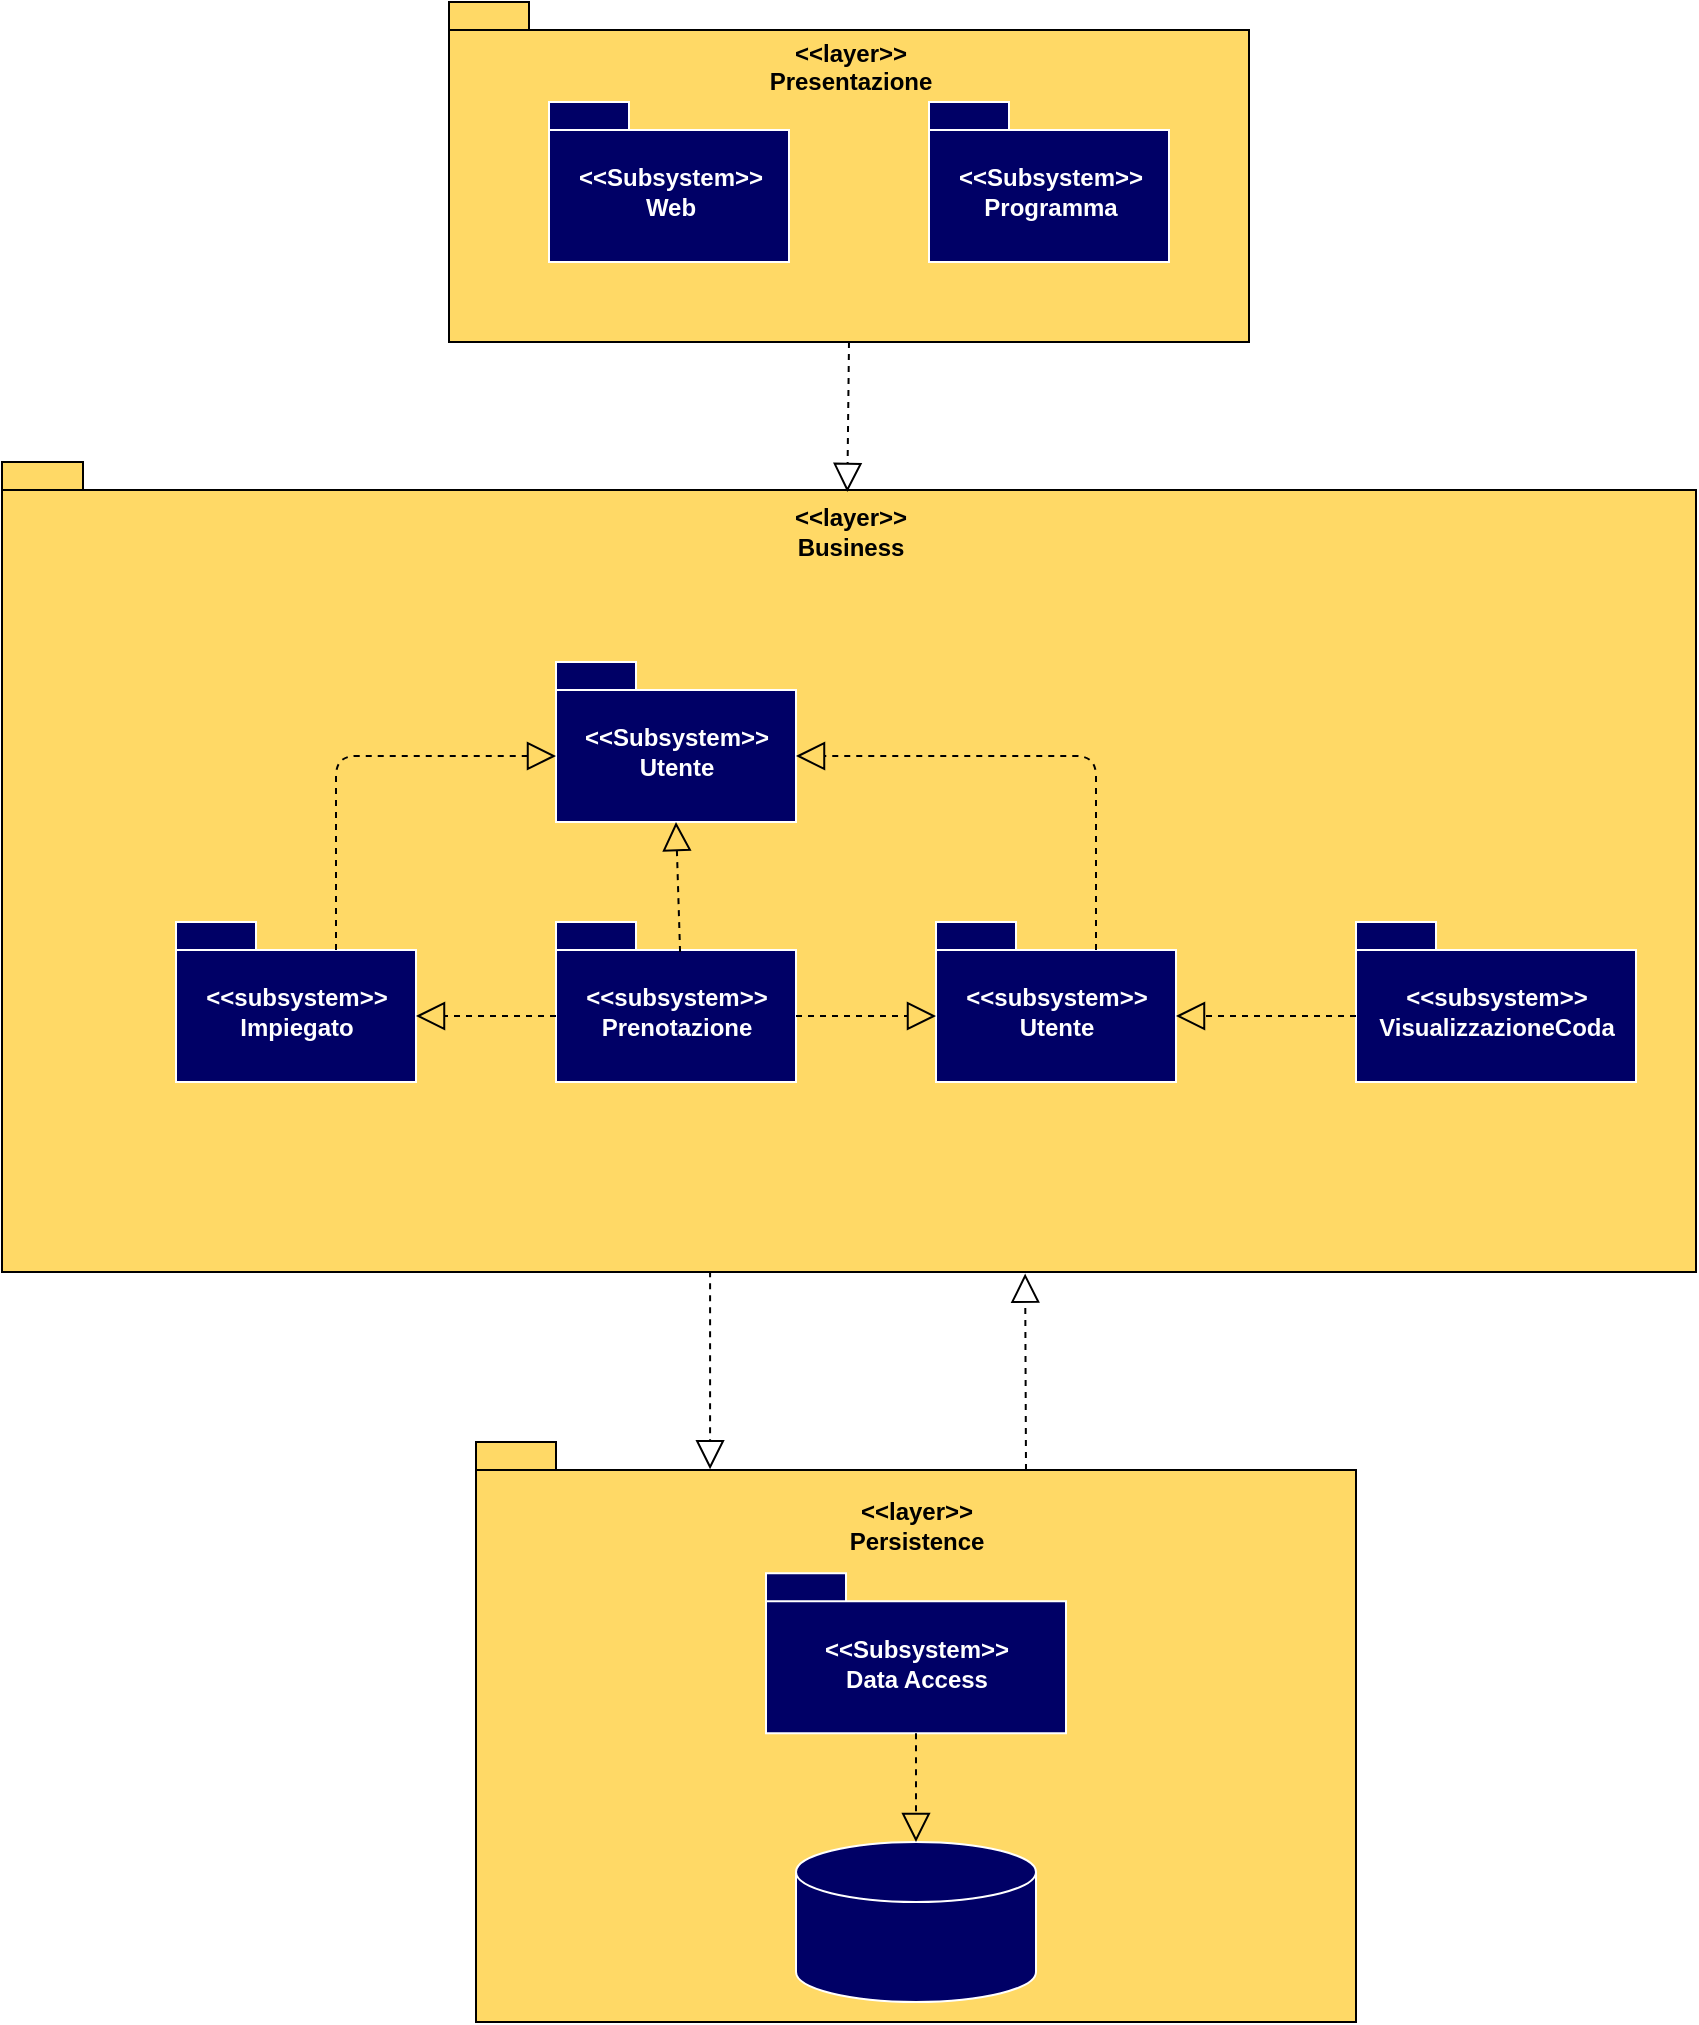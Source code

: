 <mxfile version="13.9.5" type="device"><diagram id="EsCHm1rKNgnVvCrNC1Yf" name="Page-1"><mxGraphModel dx="1714" dy="1284" grid="1" gridSize="10" guides="1" tooltips="1" connect="1" arrows="1" fold="1" page="1" pageScale="1" pageWidth="827" pageHeight="1169" math="0" shadow="0"><root><mxCell id="0"/><mxCell id="1" parent="0"/><mxCell id="Btxlrm9Z0xRq0h87VH1S-1" value="&lt;div&gt;&amp;lt;&amp;lt;layer&amp;gt;&amp;gt;&lt;/div&gt;&lt;div&gt;Presentazione&lt;br&gt;&lt;/div&gt;&lt;div&gt;&lt;br&gt;&lt;/div&gt;&lt;div&gt;&lt;br&gt;&lt;/div&gt;&lt;div&gt;&lt;br&gt;&lt;/div&gt;&lt;div&gt;&lt;br&gt;&lt;/div&gt;&lt;div&gt;&lt;br&gt;&lt;/div&gt;&lt;div&gt;&lt;br&gt;&lt;/div&gt;&lt;div&gt;&lt;br&gt;&lt;/div&gt;&lt;div&gt;&lt;br&gt;&lt;/div&gt;" style="shape=folder;fontStyle=1;spacingTop=10;tabWidth=40;tabHeight=14;tabPosition=left;html=1;fillColor=#FFD966;" parent="1" vertex="1"><mxGeometry x="286.5" y="30" width="400" height="170" as="geometry"/></mxCell><mxCell id="Btxlrm9Z0xRq0h87VH1S-2" value="&lt;div&gt;&lt;font color=&quot;#FFFFFF&quot;&gt;&amp;lt;&amp;lt;Subsystem&amp;gt;&amp;gt;&lt;br&gt;&lt;/font&gt;&lt;/div&gt;&lt;div&gt;&lt;font color=&quot;#FFFFFF&quot;&gt;Web&lt;/font&gt;&lt;/div&gt;" style="shape=folder;fontStyle=1;spacingTop=10;tabWidth=40;tabHeight=14;tabPosition=left;html=1;fillColor=#000066;strokeColor=#FFFFFF;" parent="1" vertex="1"><mxGeometry x="336.5" y="80" width="120" height="80" as="geometry"/></mxCell><mxCell id="Btxlrm9Z0xRq0h87VH1S-3" value="&lt;div&gt;&lt;font color=&quot;#FFFFFF&quot;&gt;&amp;lt;&amp;lt;Subsystem&amp;gt;&amp;gt;&lt;br&gt;&lt;/font&gt;&lt;/div&gt;&lt;div&gt;&lt;font color=&quot;#FFFFFF&quot;&gt;Programma&lt;/font&gt;&lt;/div&gt;" style="shape=folder;fontStyle=1;spacingTop=10;tabWidth=40;tabHeight=14;tabPosition=left;html=1;fillColor=#000066;strokeColor=#FFFFFF;" parent="1" vertex="1"><mxGeometry x="526.5" y="80" width="120" height="80" as="geometry"/></mxCell><mxCell id="Btxlrm9Z0xRq0h87VH1S-4" value="&lt;div&gt;&amp;lt;&amp;lt;layer&amp;gt;&amp;gt;&lt;/div&gt;&lt;div&gt;Business&lt;br&gt;&lt;/div&gt;&lt;div&gt;&lt;br&gt;&lt;/div&gt;&lt;div&gt;&lt;br&gt;&lt;/div&gt;&lt;div&gt;&lt;br&gt;&lt;/div&gt;&lt;div&gt;&lt;br&gt;&lt;/div&gt;&lt;div&gt;&lt;br&gt;&lt;/div&gt;&lt;div&gt;&lt;br&gt;&lt;/div&gt;&lt;div&gt;&lt;br&gt;&lt;/div&gt;&lt;div&gt;&lt;br&gt;&lt;/div&gt;&lt;div&gt;&lt;br&gt;&lt;/div&gt;&lt;div&gt;&lt;br&gt;&lt;/div&gt;&lt;div&gt;&lt;br&gt;&lt;/div&gt;&lt;div&gt;&lt;br&gt;&lt;/div&gt;&lt;div&gt;&lt;br&gt;&lt;/div&gt;&lt;div&gt;&lt;br&gt;&lt;/div&gt;&lt;div&gt;&lt;br&gt;&lt;/div&gt;&lt;div&gt;&lt;br&gt;&lt;/div&gt;&lt;div&gt;&lt;br&gt;&lt;/div&gt;&lt;div&gt;&lt;br&gt;&lt;/div&gt;&lt;div&gt;&lt;br&gt;&lt;/div&gt;&lt;div&gt;&lt;br&gt;&lt;/div&gt;&lt;div&gt;&lt;br&gt;&lt;/div&gt;&lt;div&gt;&lt;br&gt;&lt;/div&gt;&lt;div&gt;&lt;br&gt;&lt;/div&gt;&lt;div&gt;&lt;br&gt;&lt;/div&gt;" style="shape=folder;fontStyle=1;spacingTop=10;tabWidth=40;tabHeight=14;tabPosition=left;html=1;fillColor=#FFD966;" parent="1" vertex="1"><mxGeometry x="63" y="260" width="847" height="405" as="geometry"/></mxCell><mxCell id="Btxlrm9Z0xRq0h87VH1S-5" value="&lt;div&gt;&lt;font color=&quot;#FFFFFF&quot;&gt;&amp;lt;&amp;lt;subsystem&amp;gt;&amp;gt;&lt;br&gt;&lt;/font&gt;&lt;/div&gt;&lt;div&gt;&lt;font color=&quot;#FFFFFF&quot;&gt;Utente&lt;/font&gt;&lt;/div&gt;" style="shape=folder;fontStyle=1;spacingTop=10;tabWidth=40;tabHeight=14;tabPosition=left;html=1;fillColor=#000066;strokeColor=#FFFFFF;" parent="1" vertex="1"><mxGeometry x="530" y="490" width="120" height="80" as="geometry"/></mxCell><mxCell id="Btxlrm9Z0xRq0h87VH1S-6" value="&lt;div&gt;&lt;font color=&quot;#FFFFFF&quot;&gt;&amp;lt;&amp;lt;subsystem&amp;gt;&amp;gt;&lt;br&gt;&lt;/font&gt;&lt;/div&gt;&lt;div&gt;&lt;font color=&quot;#FFFFFF&quot;&gt;Prenotazione&lt;/font&gt;&lt;/div&gt;" style="shape=folder;fontStyle=1;spacingTop=10;tabWidth=40;tabHeight=14;tabPosition=left;html=1;fillColor=#000066;strokeColor=#FFFFFF;" parent="1" vertex="1"><mxGeometry x="340" y="490" width="120" height="80" as="geometry"/></mxCell><mxCell id="Btxlrm9Z0xRq0h87VH1S-7" value="&lt;div&gt;&lt;font color=&quot;#FFFFFF&quot;&gt;&amp;lt;&amp;lt;subsystem&amp;gt;&amp;gt;&lt;br&gt;&lt;/font&gt;&lt;/div&gt;&lt;div&gt;&lt;font color=&quot;#FFFFFF&quot;&gt;Impiegato&lt;/font&gt;&lt;/div&gt;" style="shape=folder;fontStyle=1;spacingTop=10;tabWidth=40;tabHeight=14;tabPosition=left;html=1;fillColor=#000066;strokeColor=#FFFFFF;" parent="1" vertex="1"><mxGeometry x="150" y="490" width="120" height="80" as="geometry"/></mxCell><mxCell id="Btxlrm9Z0xRq0h87VH1S-9" value="&lt;div&gt;&lt;font color=&quot;#FFFFFF&quot;&gt;&amp;lt;&amp;lt;Subsystem&amp;gt;&amp;gt;&lt;br&gt;&lt;/font&gt;&lt;/div&gt;&lt;div&gt;&lt;font color=&quot;#FFFFFF&quot;&gt;Utente&lt;/font&gt;&lt;/div&gt;" style="shape=folder;fontStyle=1;spacingTop=10;tabWidth=40;tabHeight=14;tabPosition=left;html=1;fillColor=#000066;strokeColor=#FFFFFF;" parent="1" vertex="1"><mxGeometry x="340" y="360" width="120" height="80" as="geometry"/></mxCell><mxCell id="Btxlrm9Z0xRq0h87VH1S-10" value="" style="endArrow=block;dashed=1;endFill=0;endSize=12;html=1;entryX=0;entryY=0;entryDx=0;entryDy=47;entryPerimeter=0;exitX=0;exitY=0;exitDx=80;exitDy=14;exitPerimeter=0;" parent="1" source="Btxlrm9Z0xRq0h87VH1S-7" target="Btxlrm9Z0xRq0h87VH1S-9" edge="1"><mxGeometry width="160" relative="1" as="geometry"><mxPoint x="320" y="500" as="sourcePoint"/><mxPoint x="480" y="500" as="targetPoint"/><Array as="points"><mxPoint x="230" y="407"/></Array></mxGeometry></mxCell><mxCell id="Btxlrm9Z0xRq0h87VH1S-11" value="" style="endArrow=block;dashed=1;endFill=0;endSize=12;html=1;entryX=0;entryY=0;entryDx=120;entryDy=47;entryPerimeter=0;exitX=0;exitY=0;exitDx=80;exitDy=14;exitPerimeter=0;" parent="1" source="Btxlrm9Z0xRq0h87VH1S-5" target="Btxlrm9Z0xRq0h87VH1S-9" edge="1"><mxGeometry width="160" relative="1" as="geometry"><mxPoint x="230" y="504" as="sourcePoint"/><mxPoint x="340" y="407" as="targetPoint"/><Array as="points"><mxPoint x="610" y="407"/></Array></mxGeometry></mxCell><mxCell id="Btxlrm9Z0xRq0h87VH1S-12" value="" style="endArrow=block;dashed=1;endFill=0;endSize=12;html=1;exitX=0.517;exitY=0.188;exitDx=0;exitDy=0;exitPerimeter=0;entryX=0.5;entryY=1;entryDx=0;entryDy=0;entryPerimeter=0;" parent="1" source="Btxlrm9Z0xRq0h87VH1S-6" target="Btxlrm9Z0xRq0h87VH1S-9" edge="1"><mxGeometry width="160" relative="1" as="geometry"><mxPoint x="320" y="500" as="sourcePoint"/><mxPoint x="480" y="500" as="targetPoint"/></mxGeometry></mxCell><mxCell id="Btxlrm9Z0xRq0h87VH1S-13" value="" style="endArrow=block;dashed=1;endFill=0;endSize=12;html=1;exitX=0;exitY=0;exitDx=0;exitDy=47;exitPerimeter=0;entryX=0;entryY=0;entryDx=120;entryDy=47;entryPerimeter=0;" parent="1" source="Btxlrm9Z0xRq0h87VH1S-6" target="Btxlrm9Z0xRq0h87VH1S-7" edge="1"><mxGeometry width="160" relative="1" as="geometry"><mxPoint x="402.04" y="505.04" as="sourcePoint"/><mxPoint x="400" y="440" as="targetPoint"/></mxGeometry></mxCell><mxCell id="Btxlrm9Z0xRq0h87VH1S-14" value="" style="endArrow=block;dashed=1;endFill=0;endSize=12;html=1;exitX=0;exitY=0;exitDx=120;exitDy=47;exitPerimeter=0;entryX=0;entryY=0;entryDx=0;entryDy=47;entryPerimeter=0;" parent="1" source="Btxlrm9Z0xRq0h87VH1S-6" target="Btxlrm9Z0xRq0h87VH1S-5" edge="1"><mxGeometry width="160" relative="1" as="geometry"><mxPoint x="412.04" y="515.04" as="sourcePoint"/><mxPoint x="410" y="450" as="targetPoint"/></mxGeometry></mxCell><mxCell id="Btxlrm9Z0xRq0h87VH1S-15" value="" style="endArrow=block;dashed=1;endFill=0;endSize=12;html=1;exitX=0.5;exitY=1;exitDx=0;exitDy=0;exitPerimeter=0;entryX=0.499;entryY=0.037;entryDx=0;entryDy=0;entryPerimeter=0;" parent="1" source="Btxlrm9Z0xRq0h87VH1S-1" target="Btxlrm9Z0xRq0h87VH1S-4" edge="1"><mxGeometry width="160" relative="1" as="geometry"><mxPoint x="320" y="270" as="sourcePoint"/><mxPoint x="300" y="270" as="targetPoint"/></mxGeometry></mxCell><mxCell id="Btxlrm9Z0xRq0h87VH1S-17" value="&lt;div&gt;&amp;lt;&amp;lt;layer&amp;gt;&amp;gt;&lt;/div&gt;&lt;div&gt;Persistence&lt;br&gt;&lt;/div&gt;&lt;div&gt;&lt;br&gt;&lt;/div&gt;&lt;div&gt;&lt;br&gt;&lt;/div&gt;&lt;div&gt;&lt;br&gt;&lt;/div&gt;&lt;div&gt;&lt;br&gt;&lt;/div&gt;&lt;div&gt;&lt;br&gt;&lt;/div&gt;&lt;div&gt;&lt;br&gt;&lt;/div&gt;&lt;div&gt;&lt;br&gt;&lt;/div&gt;&lt;div&gt;&lt;br&gt;&lt;/div&gt;&lt;div&gt;&lt;br&gt;&lt;/div&gt;&lt;div&gt;&lt;br&gt;&lt;/div&gt;&lt;div&gt;&lt;br&gt;&lt;/div&gt;&lt;div&gt;&lt;br&gt;&lt;/div&gt;&lt;div&gt;&lt;br&gt;&lt;/div&gt;&lt;div&gt;&lt;br&gt;&lt;/div&gt;&lt;div&gt;&lt;br&gt;&lt;/div&gt;" style="shape=folder;fontStyle=1;spacingTop=10;tabWidth=40;tabHeight=14;tabPosition=left;html=1;fillColor=#FFD966;" parent="1" vertex="1"><mxGeometry x="300" y="750" width="440" height="290" as="geometry"/></mxCell><mxCell id="Btxlrm9Z0xRq0h87VH1S-19" value="&lt;div&gt;&lt;font color=&quot;#FFFFFF&quot;&gt;&amp;lt;&amp;lt;Subsystem&amp;gt;&amp;gt;&lt;br&gt;&lt;/font&gt;&lt;/div&gt;&lt;div&gt;&lt;font color=&quot;#FFFFFF&quot;&gt;Data Access&lt;br&gt;&lt;/font&gt;&lt;/div&gt;" style="shape=folder;fontStyle=1;spacingTop=10;tabWidth=40;tabHeight=14;tabPosition=left;html=1;fillColor=#000066;strokeColor=#FFFFFF;" parent="1" vertex="1"><mxGeometry x="445" y="815.65" width="150" height="80" as="geometry"/></mxCell><mxCell id="Btxlrm9Z0xRq0h87VH1S-20" value="" style="shape=cylinder3;whiteSpace=wrap;html=1;boundedLbl=1;backgroundOutline=1;size=15;strokeColor=#FFFFFF;gradientColor=none;fillColor=#000066;" parent="1" vertex="1"><mxGeometry x="460" y="950" width="120" height="80" as="geometry"/></mxCell><mxCell id="Btxlrm9Z0xRq0h87VH1S-22" value="" style="endArrow=block;dashed=1;endFill=0;endSize=12;html=1;exitX=0.5;exitY=1;exitDx=0;exitDy=0;exitPerimeter=0;entryX=0.5;entryY=0;entryDx=0;entryDy=0;entryPerimeter=0;" parent="1" source="Btxlrm9Z0xRq0h87VH1S-19" target="Btxlrm9Z0xRq0h87VH1S-20" edge="1"><mxGeometry width="160" relative="1" as="geometry"><mxPoint x="305" y="895.65" as="sourcePoint"/><mxPoint x="447.6" y="950.0" as="targetPoint"/></mxGeometry></mxCell><mxCell id="diQnYABc_nroyzhWabMu-1" value="&lt;div&gt;&lt;font color=&quot;#FFFFFF&quot;&gt;&amp;lt;&amp;lt;subsystem&amp;gt;&amp;gt;&lt;br&gt;&lt;/font&gt;&lt;/div&gt;&lt;div&gt;&lt;font color=&quot;#ffffff&quot;&gt;VisualizzazioneCoda&lt;/font&gt;&lt;/div&gt;" style="shape=folder;fontStyle=1;spacingTop=10;tabWidth=40;tabHeight=14;tabPosition=left;html=1;fillColor=#000066;strokeColor=#FFFFFF;" vertex="1" parent="1"><mxGeometry x="740" y="490" width="140" height="80" as="geometry"/></mxCell><mxCell id="diQnYABc_nroyzhWabMu-3" value="" style="endArrow=block;dashed=1;endFill=0;endSize=12;html=1;exitX=0;exitY=0;exitDx=0;exitDy=47;exitPerimeter=0;entryX=0;entryY=0;entryDx=120;entryDy=47;entryPerimeter=0;" edge="1" parent="1" source="diQnYABc_nroyzhWabMu-1" target="Btxlrm9Z0xRq0h87VH1S-5"><mxGeometry width="160" relative="1" as="geometry"><mxPoint x="470" y="547" as="sourcePoint"/><mxPoint x="540" y="547" as="targetPoint"/><Array as="points"/></mxGeometry></mxCell><mxCell id="diQnYABc_nroyzhWabMu-4" value="" style="endArrow=block;dashed=1;endFill=0;endSize=12;html=1;exitX=0.418;exitY=0.999;exitDx=0;exitDy=0;exitPerimeter=0;entryX=0.266;entryY=0.047;entryDx=0;entryDy=0;entryPerimeter=0;" edge="1" parent="1" source="Btxlrm9Z0xRq0h87VH1S-4" target="Btxlrm9Z0xRq0h87VH1S-17"><mxGeometry width="160" relative="1" as="geometry"><mxPoint x="750" y="547" as="sourcePoint"/><mxPoint x="660" y="547" as="targetPoint"/><Array as="points"/></mxGeometry></mxCell><mxCell id="diQnYABc_nroyzhWabMu-5" value="" style="endArrow=block;dashed=1;endFill=0;endSize=12;html=1;entryX=0.604;entryY=1.002;entryDx=0;entryDy=0;entryPerimeter=0;" edge="1" parent="1" target="Btxlrm9Z0xRq0h87VH1S-4"><mxGeometry width="160" relative="1" as="geometry"><mxPoint x="575" y="764" as="sourcePoint"/><mxPoint x="670" y="557" as="targetPoint"/><Array as="points"/></mxGeometry></mxCell></root></mxGraphModel></diagram></mxfile>